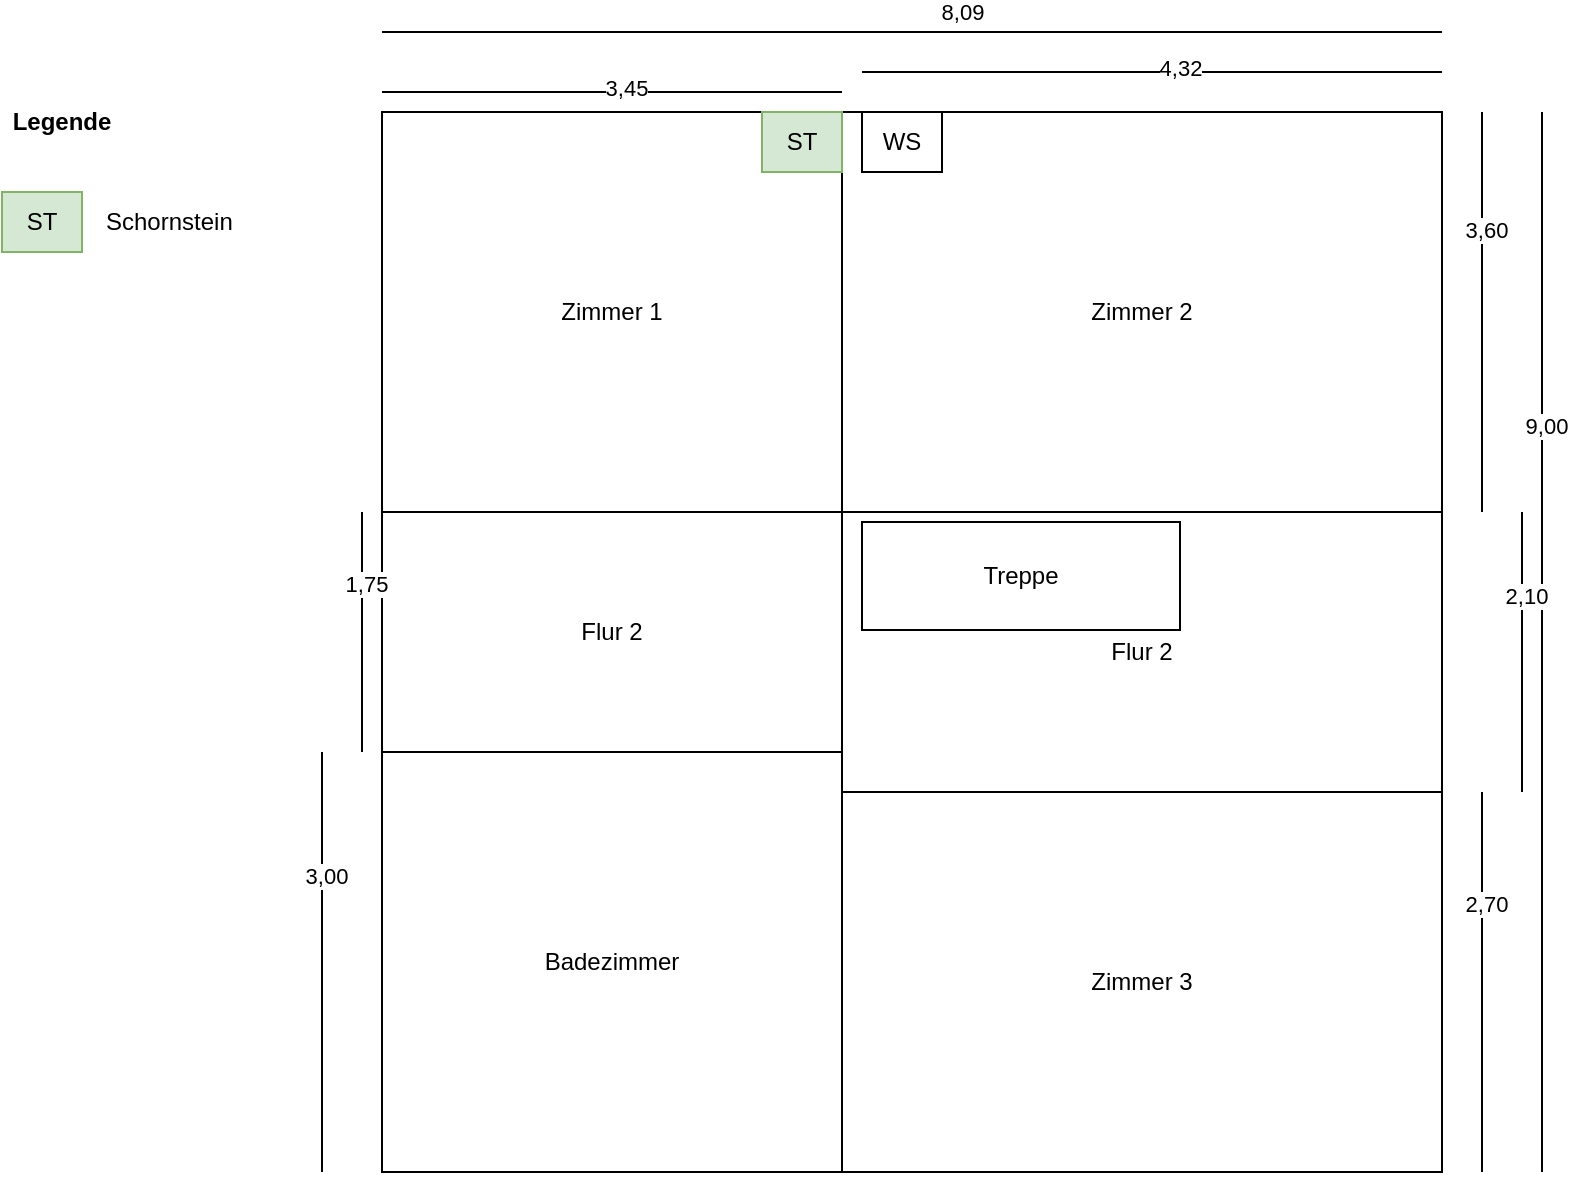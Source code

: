 <mxfile version="24.7.12">
  <diagram name="Seite-1" id="WLgMcWyRM6gNK8wQujN2">
    <mxGraphModel dx="1627" dy="1018" grid="1" gridSize="10" guides="1" tooltips="1" connect="1" arrows="1" fold="1" page="1" pageScale="1" pageWidth="827" pageHeight="1169" math="0" shadow="0">
      <root>
        <mxCell id="0" />
        <mxCell id="1" parent="0" />
        <mxCell id="peVB4DowgYNqrg0Xzfgz-1" value="" style="whiteSpace=wrap;html=1;aspect=fixed;fillColor=none;strokeColor=#d79b00;verticalAlign=middle;align=left;" parent="1" vertex="1">
          <mxGeometry x="230" y="80" width="530" height="530" as="geometry" />
        </mxCell>
        <mxCell id="peVB4DowgYNqrg0Xzfgz-2" value="Flur 2" style="rounded=0;whiteSpace=wrap;html=1;" parent="1" vertex="1">
          <mxGeometry x="460" y="280" width="300" height="140" as="geometry" />
        </mxCell>
        <mxCell id="peVB4DowgYNqrg0Xzfgz-3" value="Zimmer 3" style="rounded=0;whiteSpace=wrap;html=1;" parent="1" vertex="1">
          <mxGeometry x="460" y="420" width="300" height="190" as="geometry" />
        </mxCell>
        <mxCell id="peVB4DowgYNqrg0Xzfgz-5" value="Treppe" style="rounded=0;whiteSpace=wrap;html=1;" parent="1" vertex="1">
          <mxGeometry x="470" y="285" width="159" height="54" as="geometry" />
        </mxCell>
        <mxCell id="peVB4DowgYNqrg0Xzfgz-6" value="Flur 2" style="rounded=0;whiteSpace=wrap;html=1;" parent="1" vertex="1">
          <mxGeometry x="230" y="280" width="230" height="120" as="geometry" />
        </mxCell>
        <mxCell id="peVB4DowgYNqrg0Xzfgz-7" value="Badezimmer" style="rounded=0;whiteSpace=wrap;html=1;" parent="1" vertex="1">
          <mxGeometry x="230" y="400" width="230" height="210" as="geometry" />
        </mxCell>
        <mxCell id="peVB4DowgYNqrg0Xzfgz-8" value="Zimmer 1" style="rounded=0;whiteSpace=wrap;html=1;" parent="1" vertex="1">
          <mxGeometry x="230" y="80" width="230" height="200" as="geometry" />
        </mxCell>
        <mxCell id="peVB4DowgYNqrg0Xzfgz-9" value="Zimmer 2" style="rounded=0;whiteSpace=wrap;html=1;" parent="1" vertex="1">
          <mxGeometry x="460" y="80" width="300" height="200" as="geometry" />
        </mxCell>
        <mxCell id="peVB4DowgYNqrg0Xzfgz-10" value="" style="endArrow=none;html=1;rounded=0;" parent="1" edge="1">
          <mxGeometry width="50" height="50" relative="1" as="geometry">
            <mxPoint x="460" y="70" as="sourcePoint" />
            <mxPoint x="230" y="70" as="targetPoint" />
          </mxGeometry>
        </mxCell>
        <mxCell id="peVB4DowgYNqrg0Xzfgz-11" value="3,45" style="edgeLabel;html=1;align=center;verticalAlign=middle;resizable=0;points=[];" parent="peVB4DowgYNqrg0Xzfgz-10" vertex="1" connectable="0">
          <mxGeometry x="-0.061" y="-2" relative="1" as="geometry">
            <mxPoint as="offset" />
          </mxGeometry>
        </mxCell>
        <mxCell id="peVB4DowgYNqrg0Xzfgz-12" value="" style="endArrow=none;html=1;rounded=0;" parent="1" edge="1">
          <mxGeometry width="50" height="50" relative="1" as="geometry">
            <mxPoint x="760" y="60" as="sourcePoint" />
            <mxPoint x="470" y="60" as="targetPoint" />
          </mxGeometry>
        </mxCell>
        <mxCell id="peVB4DowgYNqrg0Xzfgz-13" value="3" style="edgeLabel;html=1;align=center;verticalAlign=middle;resizable=0;points=[];" parent="peVB4DowgYNqrg0Xzfgz-12" vertex="1" connectable="0">
          <mxGeometry x="-0.069" y="-2" relative="1" as="geometry">
            <mxPoint as="offset" />
          </mxGeometry>
        </mxCell>
        <mxCell id="peVB4DowgYNqrg0Xzfgz-14" value="4,32" style="edgeLabel;html=1;align=center;verticalAlign=middle;resizable=0;points=[];" parent="peVB4DowgYNqrg0Xzfgz-12" vertex="1" connectable="0">
          <mxGeometry x="-0.097" y="-2" relative="1" as="geometry">
            <mxPoint as="offset" />
          </mxGeometry>
        </mxCell>
        <mxCell id="peVB4DowgYNqrg0Xzfgz-15" value="" style="endArrow=none;html=1;rounded=0;" parent="1" edge="1">
          <mxGeometry width="50" height="50" relative="1" as="geometry">
            <mxPoint x="760" y="40" as="sourcePoint" />
            <mxPoint x="230" y="40" as="targetPoint" />
          </mxGeometry>
        </mxCell>
        <mxCell id="peVB4DowgYNqrg0Xzfgz-16" value="&lt;div&gt;8,09&lt;/div&gt;" style="edgeLabel;html=1;align=center;verticalAlign=middle;resizable=0;points=[];" parent="peVB4DowgYNqrg0Xzfgz-15" vertex="1" connectable="0">
          <mxGeometry x="-0.185" y="2" relative="1" as="geometry">
            <mxPoint x="-24" y="-12" as="offset" />
          </mxGeometry>
        </mxCell>
        <mxCell id="peVB4DowgYNqrg0Xzfgz-17" value="ST" style="rounded=0;whiteSpace=wrap;html=1;fillColor=#d5e8d4;strokeColor=#82b366;" parent="1" vertex="1">
          <mxGeometry x="420" y="80" width="40" height="30" as="geometry" />
        </mxCell>
        <mxCell id="peVB4DowgYNqrg0Xzfgz-18" value="ST" style="rounded=0;whiteSpace=wrap;html=1;fillColor=#d5e8d4;strokeColor=#82b366;" parent="1" vertex="1">
          <mxGeometry x="40" y="120" width="40" height="30" as="geometry" />
        </mxCell>
        <mxCell id="peVB4DowgYNqrg0Xzfgz-19" value="Schornstein " style="text;html=1;align=left;verticalAlign=middle;whiteSpace=wrap;rounded=0;" parent="1" vertex="1">
          <mxGeometry x="90" y="120" width="60" height="30" as="geometry" />
        </mxCell>
        <mxCell id="peVB4DowgYNqrg0Xzfgz-20" value="Legende" style="text;html=1;align=center;verticalAlign=middle;whiteSpace=wrap;rounded=0;fontStyle=1" parent="1" vertex="1">
          <mxGeometry x="40" y="70" width="60" height="30" as="geometry" />
        </mxCell>
        <mxCell id="BfFW0c4Qb9V58yHOBqm7-1" value="" style="endArrow=none;html=1;rounded=0;" edge="1" parent="1">
          <mxGeometry width="50" height="50" relative="1" as="geometry">
            <mxPoint x="780" y="280" as="sourcePoint" />
            <mxPoint x="780" y="80" as="targetPoint" />
          </mxGeometry>
        </mxCell>
        <mxCell id="BfFW0c4Qb9V58yHOBqm7-2" value="3,60" style="edgeLabel;html=1;align=center;verticalAlign=middle;resizable=0;points=[];" vertex="1" connectable="0" parent="BfFW0c4Qb9V58yHOBqm7-1">
          <mxGeometry x="0.41" y="-2" relative="1" as="geometry">
            <mxPoint as="offset" />
          </mxGeometry>
        </mxCell>
        <mxCell id="BfFW0c4Qb9V58yHOBqm7-3" value="" style="endArrow=none;html=1;rounded=0;" edge="1" parent="1">
          <mxGeometry width="50" height="50" relative="1" as="geometry">
            <mxPoint x="810" y="610" as="sourcePoint" />
            <mxPoint x="810" y="80" as="targetPoint" />
          </mxGeometry>
        </mxCell>
        <mxCell id="BfFW0c4Qb9V58yHOBqm7-4" value="9,00" style="edgeLabel;html=1;align=center;verticalAlign=middle;resizable=0;points=[];" vertex="1" connectable="0" parent="BfFW0c4Qb9V58yHOBqm7-3">
          <mxGeometry x="0.41" y="-2" relative="1" as="geometry">
            <mxPoint as="offset" />
          </mxGeometry>
        </mxCell>
        <mxCell id="BfFW0c4Qb9V58yHOBqm7-5" value="" style="endArrow=none;html=1;rounded=0;" edge="1" parent="1">
          <mxGeometry width="50" height="50" relative="1" as="geometry">
            <mxPoint x="780" y="610" as="sourcePoint" />
            <mxPoint x="780" y="420" as="targetPoint" />
          </mxGeometry>
        </mxCell>
        <mxCell id="BfFW0c4Qb9V58yHOBqm7-6" value="2,70" style="edgeLabel;html=1;align=center;verticalAlign=middle;resizable=0;points=[];" vertex="1" connectable="0" parent="BfFW0c4Qb9V58yHOBqm7-5">
          <mxGeometry x="0.41" y="-2" relative="1" as="geometry">
            <mxPoint as="offset" />
          </mxGeometry>
        </mxCell>
        <mxCell id="BfFW0c4Qb9V58yHOBqm7-7" value="" style="endArrow=none;html=1;rounded=0;" edge="1" parent="1">
          <mxGeometry width="50" height="50" relative="1" as="geometry">
            <mxPoint x="800" y="420" as="sourcePoint" />
            <mxPoint x="800" y="280" as="targetPoint" />
          </mxGeometry>
        </mxCell>
        <mxCell id="BfFW0c4Qb9V58yHOBqm7-8" value="2,10" style="edgeLabel;html=1;align=center;verticalAlign=middle;resizable=0;points=[];" vertex="1" connectable="0" parent="BfFW0c4Qb9V58yHOBqm7-7">
          <mxGeometry x="0.41" y="-2" relative="1" as="geometry">
            <mxPoint as="offset" />
          </mxGeometry>
        </mxCell>
        <mxCell id="BfFW0c4Qb9V58yHOBqm7-9" value="" style="endArrow=none;html=1;rounded=0;" edge="1" parent="1">
          <mxGeometry width="50" height="50" relative="1" as="geometry">
            <mxPoint x="200" y="610" as="sourcePoint" />
            <mxPoint x="200" y="400" as="targetPoint" />
          </mxGeometry>
        </mxCell>
        <mxCell id="BfFW0c4Qb9V58yHOBqm7-10" value="3,00" style="edgeLabel;html=1;align=center;verticalAlign=middle;resizable=0;points=[];" vertex="1" connectable="0" parent="BfFW0c4Qb9V58yHOBqm7-9">
          <mxGeometry x="0.41" y="-2" relative="1" as="geometry">
            <mxPoint as="offset" />
          </mxGeometry>
        </mxCell>
        <mxCell id="BfFW0c4Qb9V58yHOBqm7-11" value="" style="endArrow=none;html=1;rounded=0;" edge="1" parent="1">
          <mxGeometry width="50" height="50" relative="1" as="geometry">
            <mxPoint x="220" y="400" as="sourcePoint" />
            <mxPoint x="220" y="280" as="targetPoint" />
          </mxGeometry>
        </mxCell>
        <mxCell id="BfFW0c4Qb9V58yHOBqm7-12" value="&lt;div&gt;1,75&lt;/div&gt;" style="edgeLabel;html=1;align=center;verticalAlign=middle;resizable=0;points=[];" vertex="1" connectable="0" parent="BfFW0c4Qb9V58yHOBqm7-11">
          <mxGeometry x="0.41" y="-2" relative="1" as="geometry">
            <mxPoint as="offset" />
          </mxGeometry>
        </mxCell>
        <mxCell id="BfFW0c4Qb9V58yHOBqm7-14" value="WS" style="rounded=0;whiteSpace=wrap;html=1;" vertex="1" parent="1">
          <mxGeometry x="470" y="80" width="40" height="30" as="geometry" />
        </mxCell>
      </root>
    </mxGraphModel>
  </diagram>
</mxfile>
